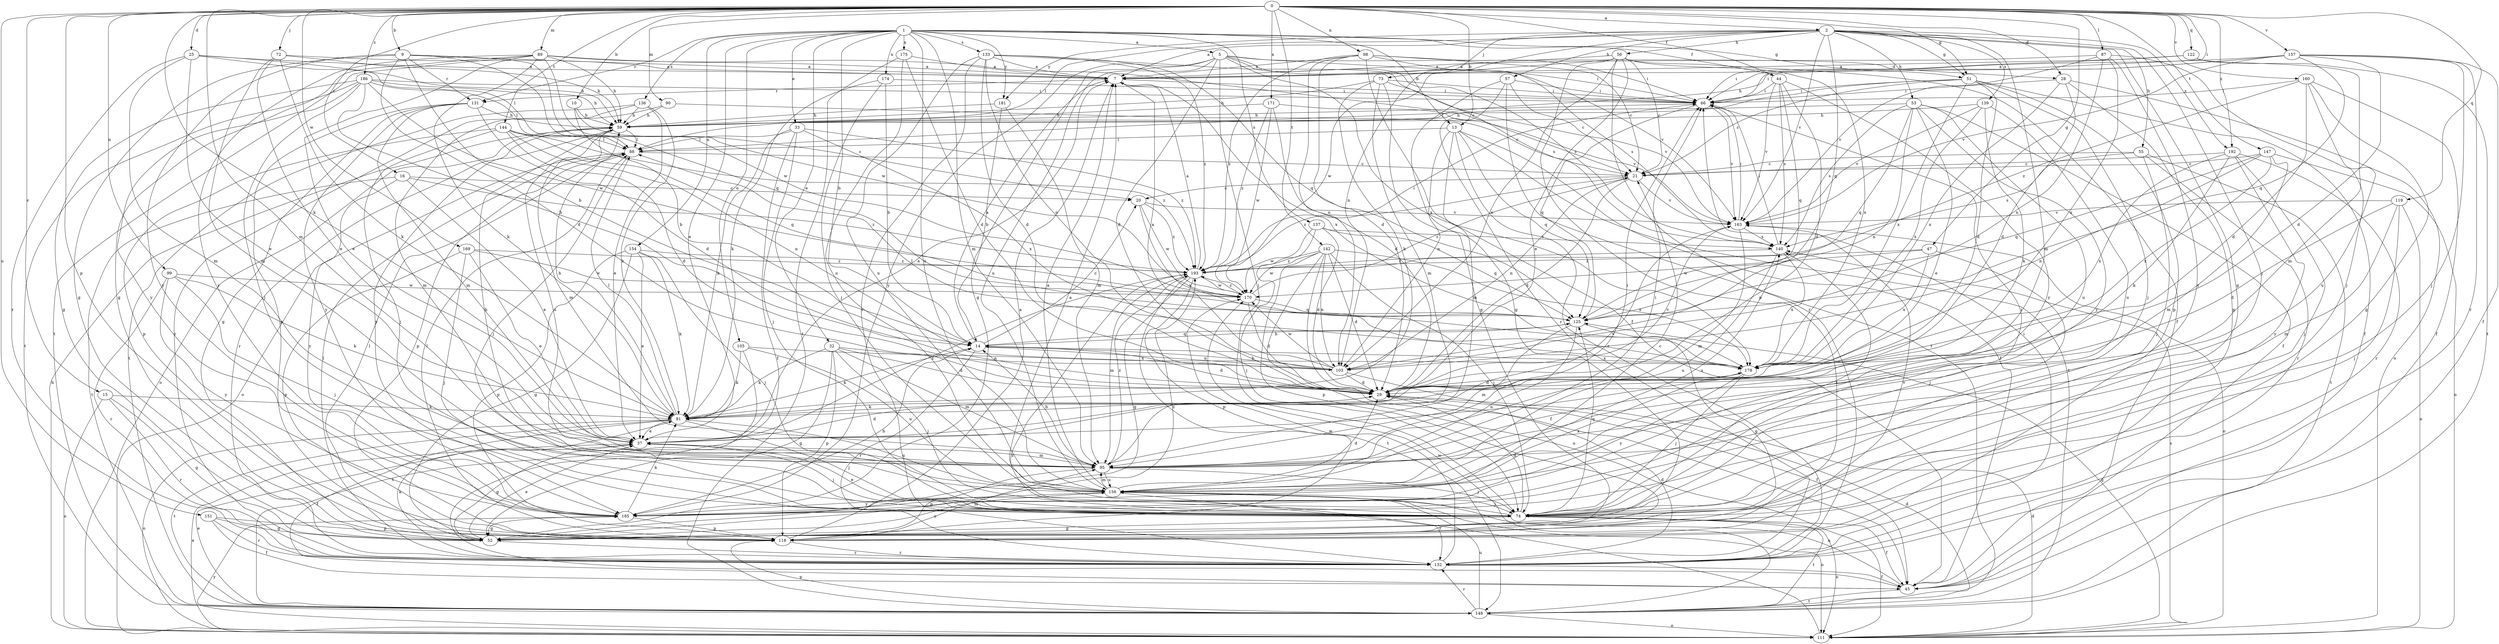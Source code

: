 strict digraph  {
0;
1;
2;
5;
7;
9;
10;
13;
14;
15;
16;
20;
21;
25;
28;
29;
32;
33;
37;
44;
45;
47;
51;
52;
53;
55;
56;
57;
59;
66;
72;
73;
74;
81;
87;
88;
89;
90;
95;
98;
99;
103;
105;
111;
118;
119;
122;
125;
131;
132;
133;
136;
137;
139;
140;
142;
144;
147;
148;
151;
154;
156;
157;
160;
163;
169;
170;
171;
174;
175;
178;
181;
185;
186;
192;
193;
0 -> 2  [label=a];
0 -> 9  [label=b];
0 -> 10  [label=b];
0 -> 13  [label=b];
0 -> 15  [label=c];
0 -> 16  [label=c];
0 -> 25  [label=d];
0 -> 28  [label=d];
0 -> 44  [label=f];
0 -> 47  [label=g];
0 -> 51  [label=g];
0 -> 66  [label=i];
0 -> 72  [label=j];
0 -> 81  [label=k];
0 -> 87  [label=l];
0 -> 89  [label=m];
0 -> 90  [label=m];
0 -> 95  [label=m];
0 -> 98  [label=n];
0 -> 99  [label=n];
0 -> 118  [label=p];
0 -> 119  [label=q];
0 -> 122  [label=q];
0 -> 142  [label=t];
0 -> 144  [label=t];
0 -> 147  [label=t];
0 -> 151  [label=u];
0 -> 157  [label=v];
0 -> 160  [label=v];
0 -> 169  [label=w];
0 -> 171  [label=x];
0 -> 186  [label=z];
0 -> 192  [label=z];
1 -> 5  [label=a];
1 -> 13  [label=b];
1 -> 14  [label=b];
1 -> 32  [label=e];
1 -> 33  [label=e];
1 -> 37  [label=e];
1 -> 44  [label=f];
1 -> 51  [label=g];
1 -> 95  [label=m];
1 -> 105  [label=o];
1 -> 131  [label=r];
1 -> 133  [label=s];
1 -> 136  [label=s];
1 -> 137  [label=s];
1 -> 154  [label=u];
1 -> 156  [label=u];
1 -> 174  [label=x];
1 -> 175  [label=x];
1 -> 181  [label=y];
2 -> 7  [label=a];
2 -> 51  [label=g];
2 -> 52  [label=g];
2 -> 53  [label=h];
2 -> 55  [label=h];
2 -> 56  [label=h];
2 -> 57  [label=h];
2 -> 73  [label=j];
2 -> 74  [label=j];
2 -> 88  [label=l];
2 -> 95  [label=m];
2 -> 103  [label=n];
2 -> 125  [label=q];
2 -> 139  [label=s];
2 -> 163  [label=v];
2 -> 181  [label=y];
2 -> 192  [label=z];
5 -> 28  [label=d];
5 -> 29  [label=d];
5 -> 52  [label=g];
5 -> 66  [label=i];
5 -> 74  [label=j];
5 -> 140  [label=s];
5 -> 156  [label=u];
5 -> 163  [label=v];
5 -> 178  [label=x];
5 -> 185  [label=y];
7 -> 66  [label=i];
7 -> 131  [label=r];
7 -> 178  [label=x];
9 -> 7  [label=a];
9 -> 14  [label=b];
9 -> 29  [label=d];
9 -> 52  [label=g];
9 -> 125  [label=q];
9 -> 131  [label=r];
9 -> 170  [label=w];
9 -> 185  [label=y];
10 -> 14  [label=b];
10 -> 20  [label=c];
10 -> 59  [label=h];
13 -> 45  [label=f];
13 -> 88  [label=l];
13 -> 95  [label=m];
13 -> 103  [label=n];
13 -> 125  [label=q];
13 -> 132  [label=r];
13 -> 148  [label=t];
14 -> 7  [label=a];
14 -> 20  [label=c];
14 -> 29  [label=d];
14 -> 81  [label=k];
14 -> 103  [label=n];
14 -> 125  [label=q];
14 -> 132  [label=r];
14 -> 178  [label=x];
15 -> 52  [label=g];
15 -> 81  [label=k];
15 -> 111  [label=o];
15 -> 132  [label=r];
16 -> 20  [label=c];
16 -> 37  [label=e];
16 -> 148  [label=t];
16 -> 185  [label=y];
16 -> 193  [label=z];
20 -> 163  [label=v];
20 -> 170  [label=w];
20 -> 178  [label=x];
20 -> 193  [label=z];
21 -> 20  [label=c];
21 -> 29  [label=d];
21 -> 103  [label=n];
21 -> 163  [label=v];
21 -> 193  [label=z];
25 -> 7  [label=a];
25 -> 37  [label=e];
25 -> 59  [label=h];
25 -> 88  [label=l];
25 -> 95  [label=m];
25 -> 132  [label=r];
28 -> 29  [label=d];
28 -> 66  [label=i];
28 -> 111  [label=o];
28 -> 118  [label=p];
28 -> 178  [label=x];
29 -> 81  [label=k];
29 -> 163  [label=v];
32 -> 29  [label=d];
32 -> 52  [label=g];
32 -> 74  [label=j];
32 -> 81  [label=k];
32 -> 95  [label=m];
32 -> 103  [label=n];
32 -> 118  [label=p];
33 -> 45  [label=f];
33 -> 74  [label=j];
33 -> 81  [label=k];
33 -> 88  [label=l];
33 -> 178  [label=x];
33 -> 193  [label=z];
37 -> 7  [label=a];
37 -> 29  [label=d];
37 -> 52  [label=g];
37 -> 74  [label=j];
37 -> 95  [label=m];
37 -> 163  [label=v];
37 -> 193  [label=z];
44 -> 29  [label=d];
44 -> 66  [label=i];
44 -> 125  [label=q];
44 -> 140  [label=s];
44 -> 163  [label=v];
44 -> 185  [label=y];
45 -> 148  [label=t];
45 -> 156  [label=u];
47 -> 74  [label=j];
47 -> 170  [label=w];
47 -> 178  [label=x];
47 -> 193  [label=z];
51 -> 21  [label=c];
51 -> 29  [label=d];
51 -> 45  [label=f];
51 -> 66  [label=i];
51 -> 74  [label=j];
51 -> 88  [label=l];
51 -> 118  [label=p];
51 -> 178  [label=x];
52 -> 37  [label=e];
52 -> 88  [label=l];
52 -> 132  [label=r];
52 -> 156  [label=u];
52 -> 193  [label=z];
53 -> 37  [label=e];
53 -> 45  [label=f];
53 -> 59  [label=h];
53 -> 103  [label=n];
53 -> 125  [label=q];
53 -> 140  [label=s];
53 -> 156  [label=u];
53 -> 185  [label=y];
55 -> 21  [label=c];
55 -> 74  [label=j];
55 -> 132  [label=r];
55 -> 140  [label=s];
55 -> 148  [label=t];
56 -> 7  [label=a];
56 -> 21  [label=c];
56 -> 37  [label=e];
56 -> 45  [label=f];
56 -> 103  [label=n];
56 -> 118  [label=p];
56 -> 132  [label=r];
56 -> 170  [label=w];
56 -> 178  [label=x];
57 -> 21  [label=c];
57 -> 52  [label=g];
57 -> 66  [label=i];
57 -> 132  [label=r];
57 -> 148  [label=t];
59 -> 88  [label=l];
59 -> 95  [label=m];
59 -> 111  [label=o];
59 -> 132  [label=r];
59 -> 156  [label=u];
59 -> 185  [label=y];
66 -> 59  [label=h];
66 -> 125  [label=q];
66 -> 163  [label=v];
72 -> 7  [label=a];
72 -> 37  [label=e];
72 -> 59  [label=h];
72 -> 81  [label=k];
72 -> 95  [label=m];
73 -> 52  [label=g];
73 -> 59  [label=h];
73 -> 66  [label=i];
73 -> 81  [label=k];
73 -> 95  [label=m];
73 -> 163  [label=v];
74 -> 7  [label=a];
74 -> 29  [label=d];
74 -> 37  [label=e];
74 -> 45  [label=f];
74 -> 52  [label=g];
74 -> 66  [label=i];
74 -> 111  [label=o];
74 -> 125  [label=q];
74 -> 140  [label=s];
74 -> 148  [label=t];
81 -> 37  [label=e];
81 -> 45  [label=f];
81 -> 59  [label=h];
81 -> 74  [label=j];
81 -> 88  [label=l];
81 -> 111  [label=o];
81 -> 148  [label=t];
81 -> 156  [label=u];
87 -> 7  [label=a];
87 -> 74  [label=j];
87 -> 103  [label=n];
87 -> 163  [label=v];
87 -> 178  [label=x];
87 -> 185  [label=y];
88 -> 21  [label=c];
88 -> 74  [label=j];
88 -> 111  [label=o];
88 -> 118  [label=p];
89 -> 7  [label=a];
89 -> 21  [label=c];
89 -> 37  [label=e];
89 -> 52  [label=g];
89 -> 59  [label=h];
89 -> 81  [label=k];
89 -> 148  [label=t];
89 -> 170  [label=w];
89 -> 185  [label=y];
90 -> 21  [label=c];
90 -> 59  [label=h];
90 -> 95  [label=m];
95 -> 14  [label=b];
95 -> 66  [label=i];
95 -> 74  [label=j];
95 -> 118  [label=p];
95 -> 156  [label=u];
95 -> 193  [label=z];
98 -> 7  [label=a];
98 -> 21  [label=c];
98 -> 29  [label=d];
98 -> 45  [label=f];
98 -> 66  [label=i];
98 -> 103  [label=n];
98 -> 140  [label=s];
98 -> 193  [label=z];
99 -> 74  [label=j];
99 -> 81  [label=k];
99 -> 132  [label=r];
99 -> 170  [label=w];
99 -> 185  [label=y];
103 -> 7  [label=a];
103 -> 14  [label=b];
103 -> 29  [label=d];
103 -> 45  [label=f];
103 -> 170  [label=w];
105 -> 81  [label=k];
105 -> 148  [label=t];
105 -> 156  [label=u];
105 -> 178  [label=x];
111 -> 29  [label=d];
111 -> 37  [label=e];
111 -> 59  [label=h];
111 -> 125  [label=q];
111 -> 140  [label=s];
111 -> 185  [label=y];
111 -> 193  [label=z];
118 -> 7  [label=a];
118 -> 88  [label=l];
118 -> 95  [label=m];
118 -> 132  [label=r];
118 -> 163  [label=v];
119 -> 29  [label=d];
119 -> 74  [label=j];
119 -> 95  [label=m];
119 -> 111  [label=o];
119 -> 163  [label=v];
122 -> 7  [label=a];
122 -> 66  [label=i];
122 -> 95  [label=m];
122 -> 148  [label=t];
125 -> 14  [label=b];
125 -> 52  [label=g];
125 -> 95  [label=m];
125 -> 156  [label=u];
131 -> 29  [label=d];
131 -> 52  [label=g];
131 -> 59  [label=h];
131 -> 95  [label=m];
131 -> 118  [label=p];
131 -> 185  [label=y];
132 -> 29  [label=d];
132 -> 45  [label=f];
132 -> 66  [label=i];
132 -> 81  [label=k];
132 -> 88  [label=l];
132 -> 170  [label=w];
133 -> 7  [label=a];
133 -> 29  [label=d];
133 -> 103  [label=n];
133 -> 125  [label=q];
133 -> 132  [label=r];
133 -> 140  [label=s];
133 -> 156  [label=u];
133 -> 193  [label=z];
136 -> 37  [label=e];
136 -> 59  [label=h];
136 -> 81  [label=k];
136 -> 132  [label=r];
136 -> 148  [label=t];
137 -> 29  [label=d];
137 -> 74  [label=j];
137 -> 125  [label=q];
137 -> 140  [label=s];
137 -> 170  [label=w];
139 -> 59  [label=h];
139 -> 81  [label=k];
139 -> 156  [label=u];
139 -> 163  [label=v];
139 -> 178  [label=x];
140 -> 66  [label=i];
140 -> 156  [label=u];
140 -> 178  [label=x];
140 -> 193  [label=z];
142 -> 29  [label=d];
142 -> 45  [label=f];
142 -> 74  [label=j];
142 -> 103  [label=n];
142 -> 111  [label=o];
142 -> 118  [label=p];
142 -> 170  [label=w];
142 -> 178  [label=x];
142 -> 193  [label=z];
144 -> 29  [label=d];
144 -> 74  [label=j];
144 -> 88  [label=l];
144 -> 103  [label=n];
144 -> 118  [label=p];
144 -> 125  [label=q];
144 -> 193  [label=z];
147 -> 21  [label=c];
147 -> 95  [label=m];
147 -> 103  [label=n];
147 -> 111  [label=o];
147 -> 125  [label=q];
147 -> 178  [label=x];
148 -> 29  [label=d];
148 -> 37  [label=e];
148 -> 111  [label=o];
148 -> 118  [label=p];
148 -> 132  [label=r];
148 -> 156  [label=u];
148 -> 170  [label=w];
151 -> 45  [label=f];
151 -> 52  [label=g];
151 -> 118  [label=p];
151 -> 132  [label=r];
154 -> 37  [label=e];
154 -> 52  [label=g];
154 -> 74  [label=j];
154 -> 81  [label=k];
154 -> 118  [label=p];
154 -> 193  [label=z];
156 -> 7  [label=a];
156 -> 29  [label=d];
156 -> 59  [label=h];
156 -> 66  [label=i];
156 -> 74  [label=j];
156 -> 95  [label=m];
156 -> 111  [label=o];
156 -> 132  [label=r];
156 -> 140  [label=s];
156 -> 178  [label=x];
156 -> 185  [label=y];
157 -> 7  [label=a];
157 -> 29  [label=d];
157 -> 45  [label=f];
157 -> 59  [label=h];
157 -> 66  [label=i];
157 -> 74  [label=j];
157 -> 125  [label=q];
157 -> 132  [label=r];
157 -> 163  [label=v];
160 -> 29  [label=d];
160 -> 45  [label=f];
160 -> 52  [label=g];
160 -> 66  [label=i];
160 -> 156  [label=u];
160 -> 193  [label=z];
163 -> 66  [label=i];
163 -> 95  [label=m];
163 -> 111  [label=o];
163 -> 140  [label=s];
169 -> 37  [label=e];
169 -> 74  [label=j];
169 -> 118  [label=p];
169 -> 170  [label=w];
169 -> 193  [label=z];
170 -> 21  [label=c];
170 -> 29  [label=d];
170 -> 125  [label=q];
170 -> 193  [label=z];
171 -> 29  [label=d];
171 -> 59  [label=h];
171 -> 163  [label=v];
171 -> 170  [label=w];
171 -> 193  [label=z];
174 -> 14  [label=b];
174 -> 66  [label=i];
174 -> 74  [label=j];
174 -> 81  [label=k];
175 -> 7  [label=a];
175 -> 29  [label=d];
175 -> 148  [label=t];
175 -> 156  [label=u];
178 -> 29  [label=d];
178 -> 74  [label=j];
178 -> 88  [label=l];
178 -> 185  [label=y];
181 -> 14  [label=b];
181 -> 59  [label=h];
181 -> 95  [label=m];
185 -> 14  [label=b];
185 -> 21  [label=c];
185 -> 52  [label=g];
185 -> 81  [label=k];
185 -> 118  [label=p];
186 -> 14  [label=b];
186 -> 52  [label=g];
186 -> 59  [label=h];
186 -> 66  [label=i];
186 -> 74  [label=j];
186 -> 88  [label=l];
186 -> 148  [label=t];
186 -> 170  [label=w];
186 -> 185  [label=y];
192 -> 21  [label=c];
192 -> 74  [label=j];
192 -> 81  [label=k];
192 -> 132  [label=r];
192 -> 178  [label=x];
192 -> 185  [label=y];
193 -> 7  [label=a];
193 -> 52  [label=g];
193 -> 66  [label=i];
193 -> 95  [label=m];
193 -> 118  [label=p];
193 -> 148  [label=t];
193 -> 170  [label=w];
}
